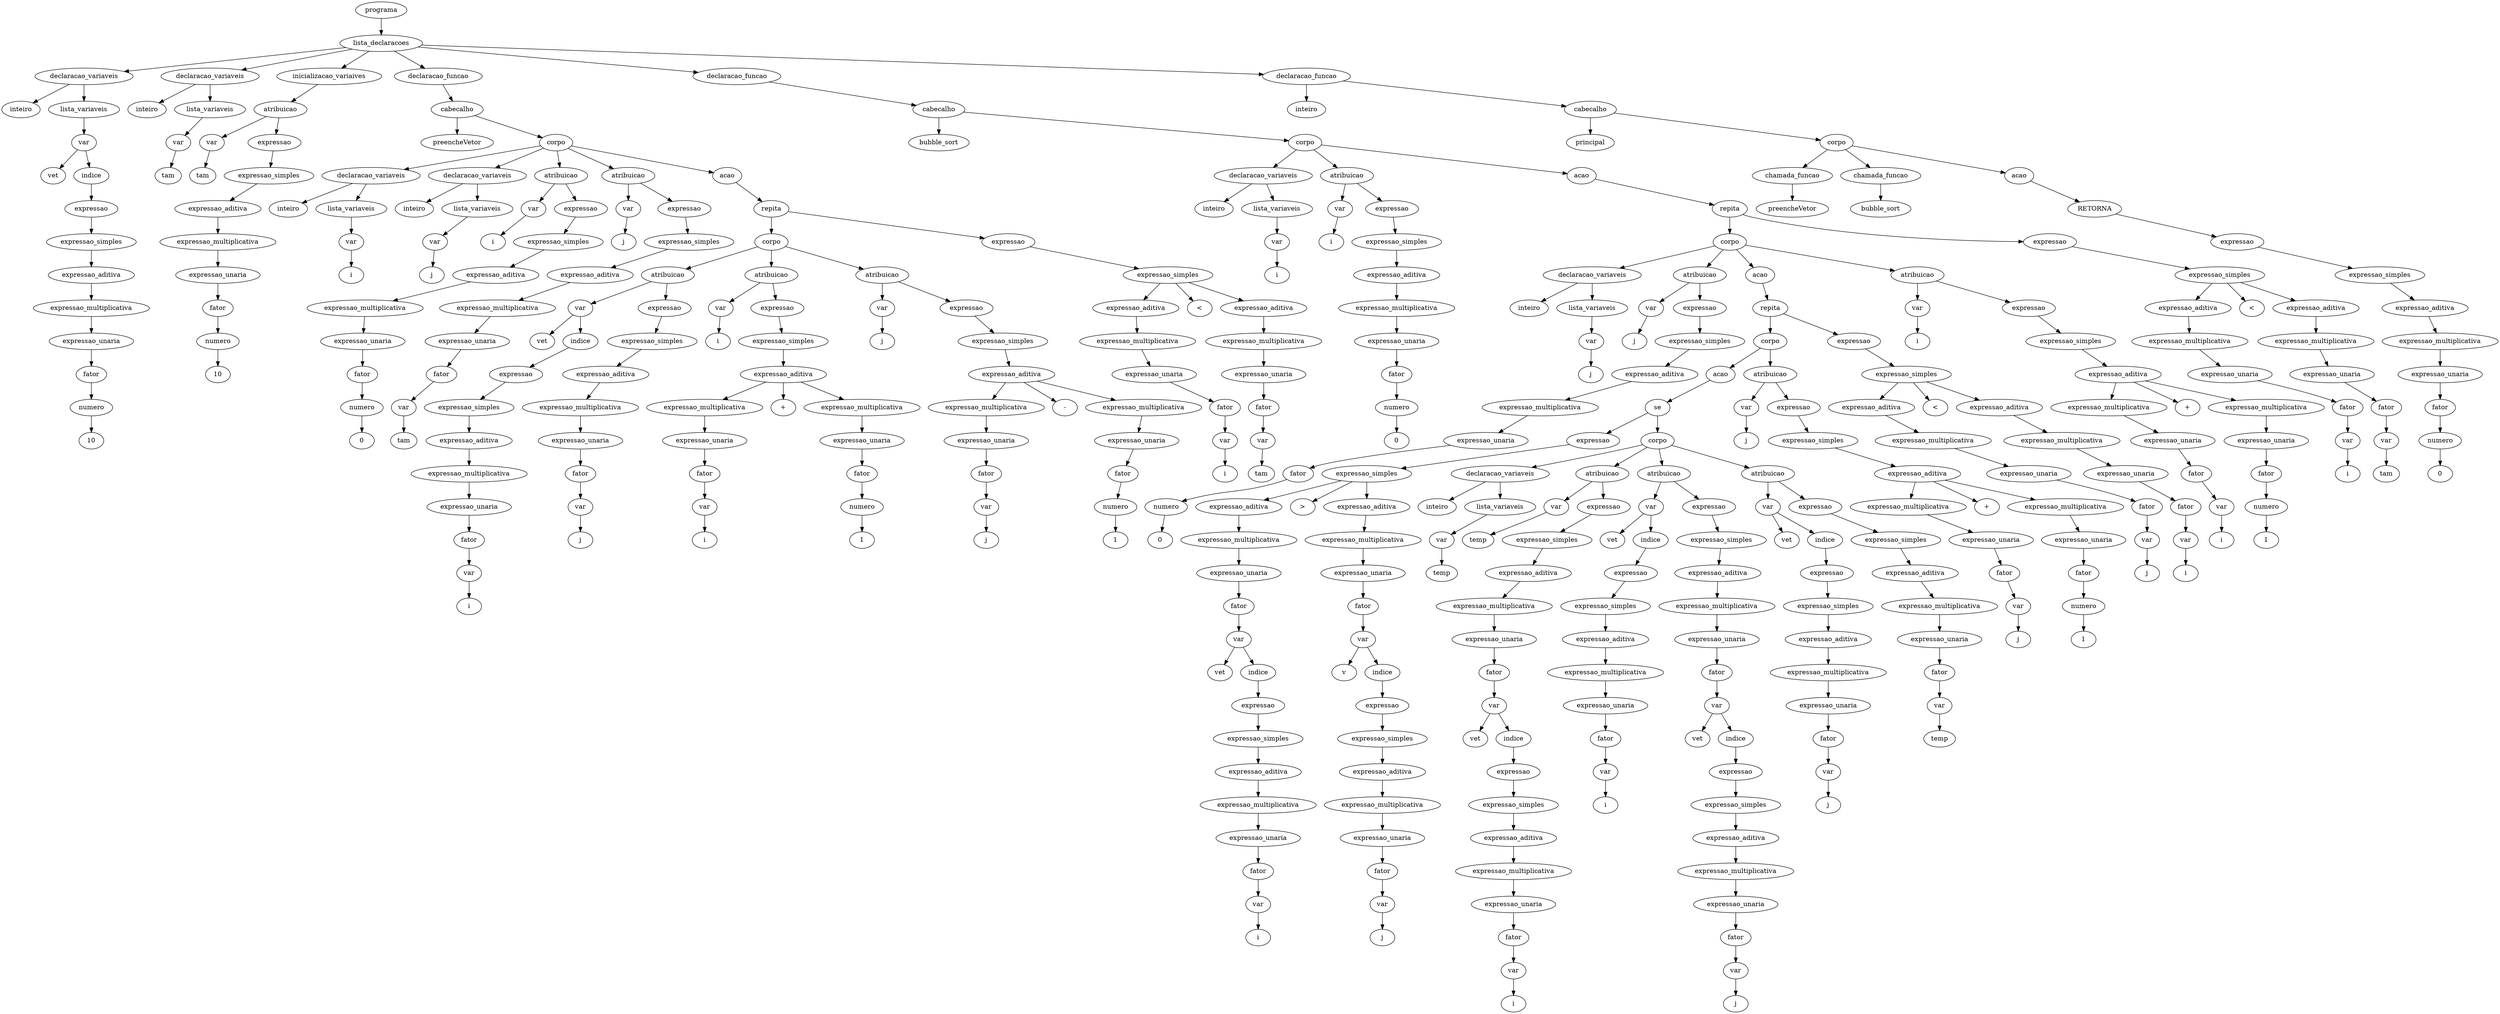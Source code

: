 digraph tree {
0[label="programa"];
1[label="lista_declaracoes"];
0 -> 1;
2[label="declaracao_variaveis"];
1 -> 2;
3[label="declaracao_variaveis"];
1 -> 3;
4[label="inicializacao_variaives"];
1 -> 4;
5[label="declaracao_funcao"];
1 -> 5;
6[label="declaracao_funcao"];
1 -> 6;
7[label="declaracao_funcao"];
1 -> 7;
8[label="inteiro"];
2 -> 8;
9[label="lista_variaveis"];
2 -> 9;
10[label="var"];
9 -> 10;
11[label="vet"];
10 -> 11;
12[label="indice"];
10 -> 12;
13[label="expressao"];
12 -> 13;
14[label="expressao_simples"];
13 -> 14;
15[label="expressao_aditiva"];
14 -> 15;
16[label="expressao_multiplicativa"];
15 -> 16;
17[label="expressao_unaria"];
16 -> 17;
18[label="fator"];
17 -> 18;
19[label="numero"];
18 -> 19;
20[label="10"];
19 -> 20;
21[label="inteiro"];
3 -> 21;
22[label="lista_variaveis"];
3 -> 22;
23[label="var"];
22 -> 23;
24[label="tam"];
23 -> 24;
25[label="atribuicao"];
4 -> 25;
26[label="var"];
25 -> 26;
27[label="expressao"];
25 -> 27;
28[label="tam"];
26 -> 28;
29[label="expressao_simples"];
27 -> 29;
30[label="expressao_aditiva"];
29 -> 30;
31[label="expressao_multiplicativa"];
30 -> 31;
32[label="expressao_unaria"];
31 -> 32;
33[label="fator"];
32 -> 33;
34[label="numero"];
33 -> 34;
35[label="10"];
34 -> 35;
36[label="cabecalho"];
5 -> 36;
37[label="preencheVetor"];
36 -> 37;
38[label="corpo"];
36 -> 38;
39[label="declaracao_variaveis"];
38 -> 39;
40[label="declaracao_variaveis"];
38 -> 40;
41[label="atribuicao"];
38 -> 41;
42[label="atribuicao"];
38 -> 42;
43[label="acao"];
38 -> 43;
44[label="inteiro"];
39 -> 44;
45[label="lista_variaveis"];
39 -> 45;
46[label="var"];
45 -> 46;
47[label="i"];
46 -> 47;
48[label="inteiro"];
40 -> 48;
49[label="lista_variaveis"];
40 -> 49;
50[label="var"];
49 -> 50;
51[label="j"];
50 -> 51;
52[label="var"];
41 -> 52;
53[label="expressao"];
41 -> 53;
54[label="i"];
52 -> 54;
55[label="expressao_simples"];
53 -> 55;
56[label="expressao_aditiva"];
55 -> 56;
57[label="expressao_multiplicativa"];
56 -> 57;
58[label="expressao_unaria"];
57 -> 58;
59[label="fator"];
58 -> 59;
60[label="numero"];
59 -> 60;
61[label="0"];
60 -> 61;
62[label="var"];
42 -> 62;
63[label="expressao"];
42 -> 63;
64[label="j"];
62 -> 64;
65[label="expressao_simples"];
63 -> 65;
66[label="expressao_aditiva"];
65 -> 66;
67[label="expressao_multiplicativa"];
66 -> 67;
68[label="expressao_unaria"];
67 -> 68;
69[label="fator"];
68 -> 69;
70[label="var"];
69 -> 70;
71[label="tam"];
70 -> 71;
72[label="repita"];
43 -> 72;
73[label="corpo"];
72 -> 73;
74[label="expressao"];
72 -> 74;
75[label="atribuicao"];
73 -> 75;
76[label="atribuicao"];
73 -> 76;
77[label="atribuicao"];
73 -> 77;
78[label="var"];
75 -> 78;
79[label="expressao"];
75 -> 79;
80[label="vet"];
78 -> 80;
81[label="indice"];
78 -> 81;
82[label="expressao"];
81 -> 82;
83[label="expressao_simples"];
82 -> 83;
84[label="expressao_aditiva"];
83 -> 84;
85[label="expressao_multiplicativa"];
84 -> 85;
86[label="expressao_unaria"];
85 -> 86;
87[label="fator"];
86 -> 87;
88[label="var"];
87 -> 88;
89[label="i"];
88 -> 89;
90[label="expressao_simples"];
79 -> 90;
91[label="expressao_aditiva"];
90 -> 91;
92[label="expressao_multiplicativa"];
91 -> 92;
93[label="expressao_unaria"];
92 -> 93;
94[label="fator"];
93 -> 94;
95[label="var"];
94 -> 95;
96[label="j"];
95 -> 96;
97[label="var"];
76 -> 97;
98[label="expressao"];
76 -> 98;
99[label="i"];
97 -> 99;
100[label="expressao_simples"];
98 -> 100;
101[label="expressao_aditiva"];
100 -> 101;
102[label="expressao_multiplicativa"];
101 -> 102;
103[label="+"];
101 -> 103;
104[label="expressao_multiplicativa"];
101 -> 104;
105[label="expressao_unaria"];
102 -> 105;
106[label="fator"];
105 -> 106;
107[label="var"];
106 -> 107;
108[label="i"];
107 -> 108;
109[label="expressao_unaria"];
104 -> 109;
110[label="fator"];
109 -> 110;
111[label="numero"];
110 -> 111;
112[label="1"];
111 -> 112;
113[label="var"];
77 -> 113;
114[label="expressao"];
77 -> 114;
115[label="j"];
113 -> 115;
116[label="expressao_simples"];
114 -> 116;
117[label="expressao_aditiva"];
116 -> 117;
118[label="expressao_multiplicativa"];
117 -> 118;
119[label="-"];
117 -> 119;
120[label="expressao_multiplicativa"];
117 -> 120;
121[label="expressao_unaria"];
118 -> 121;
122[label="fator"];
121 -> 122;
123[label="var"];
122 -> 123;
124[label="j"];
123 -> 124;
125[label="expressao_unaria"];
120 -> 125;
126[label="fator"];
125 -> 126;
127[label="numero"];
126 -> 127;
128[label="1"];
127 -> 128;
129[label="expressao_simples"];
74 -> 129;
130[label="expressao_aditiva"];
129 -> 130;
131[label="<"];
129 -> 131;
132[label="expressao_aditiva"];
129 -> 132;
133[label="expressao_multiplicativa"];
130 -> 133;
134[label="expressao_unaria"];
133 -> 134;
135[label="fator"];
134 -> 135;
136[label="var"];
135 -> 136;
137[label="i"];
136 -> 137;
138[label="expressao_multiplicativa"];
132 -> 138;
139[label="expressao_unaria"];
138 -> 139;
140[label="fator"];
139 -> 140;
141[label="var"];
140 -> 141;
142[label="tam"];
141 -> 142;
143[label="cabecalho"];
6 -> 143;
144[label="bubble_sort"];
143 -> 144;
145[label="corpo"];
143 -> 145;
146[label="declaracao_variaveis"];
145 -> 146;
147[label="atribuicao"];
145 -> 147;
148[label="acao"];
145 -> 148;
149[label="inteiro"];
146 -> 149;
150[label="lista_variaveis"];
146 -> 150;
151[label="var"];
150 -> 151;
152[label="i"];
151 -> 152;
153[label="var"];
147 -> 153;
154[label="expressao"];
147 -> 154;
155[label="i"];
153 -> 155;
156[label="expressao_simples"];
154 -> 156;
157[label="expressao_aditiva"];
156 -> 157;
158[label="expressao_multiplicativa"];
157 -> 158;
159[label="expressao_unaria"];
158 -> 159;
160[label="fator"];
159 -> 160;
161[label="numero"];
160 -> 161;
162[label="0"];
161 -> 162;
163[label="repita"];
148 -> 163;
164[label="corpo"];
163 -> 164;
165[label="expressao"];
163 -> 165;
166[label="declaracao_variaveis"];
164 -> 166;
167[label="atribuicao"];
164 -> 167;
168[label="acao"];
164 -> 168;
169[label="atribuicao"];
164 -> 169;
170[label="inteiro"];
166 -> 170;
171[label="lista_variaveis"];
166 -> 171;
172[label="var"];
171 -> 172;
173[label="j"];
172 -> 173;
174[label="var"];
167 -> 174;
175[label="expressao"];
167 -> 175;
176[label="j"];
174 -> 176;
177[label="expressao_simples"];
175 -> 177;
178[label="expressao_aditiva"];
177 -> 178;
179[label="expressao_multiplicativa"];
178 -> 179;
180[label="expressao_unaria"];
179 -> 180;
181[label="fator"];
180 -> 181;
182[label="numero"];
181 -> 182;
183[label="0"];
182 -> 183;
184[label="repita"];
168 -> 184;
185[label="corpo"];
184 -> 185;
186[label="expressao"];
184 -> 186;
187[label="acao"];
185 -> 187;
188[label="atribuicao"];
185 -> 188;
189[label="se"];
187 -> 189;
190[label="expressao"];
189 -> 190;
191[label="corpo"];
189 -> 191;
192[label="expressao_simples"];
190 -> 192;
193[label="expressao_aditiva"];
192 -> 193;
194[label=">"];
192 -> 194;
195[label="expressao_aditiva"];
192 -> 195;
196[label="expressao_multiplicativa"];
193 -> 196;
197[label="expressao_unaria"];
196 -> 197;
198[label="fator"];
197 -> 198;
199[label="var"];
198 -> 199;
200[label="vet"];
199 -> 200;
201[label="indice"];
199 -> 201;
202[label="expressao"];
201 -> 202;
203[label="expressao_simples"];
202 -> 203;
204[label="expressao_aditiva"];
203 -> 204;
205[label="expressao_multiplicativa"];
204 -> 205;
206[label="expressao_unaria"];
205 -> 206;
207[label="fator"];
206 -> 207;
208[label="var"];
207 -> 208;
209[label="i"];
208 -> 209;
210[label="expressao_multiplicativa"];
195 -> 210;
211[label="expressao_unaria"];
210 -> 211;
212[label="fator"];
211 -> 212;
213[label="var"];
212 -> 213;
214[label="v"];
213 -> 214;
215[label="indice"];
213 -> 215;
216[label="expressao"];
215 -> 216;
217[label="expressao_simples"];
216 -> 217;
218[label="expressao_aditiva"];
217 -> 218;
219[label="expressao_multiplicativa"];
218 -> 219;
220[label="expressao_unaria"];
219 -> 220;
221[label="fator"];
220 -> 221;
222[label="var"];
221 -> 222;
223[label="j"];
222 -> 223;
224[label="declaracao_variaveis"];
191 -> 224;
225[label="atribuicao"];
191 -> 225;
226[label="atribuicao"];
191 -> 226;
227[label="atribuicao"];
191 -> 227;
228[label="inteiro"];
224 -> 228;
229[label="lista_variaveis"];
224 -> 229;
230[label="var"];
229 -> 230;
231[label="temp"];
230 -> 231;
232[label="var"];
225 -> 232;
233[label="expressao"];
225 -> 233;
234[label="temp"];
232 -> 234;
235[label="expressao_simples"];
233 -> 235;
236[label="expressao_aditiva"];
235 -> 236;
237[label="expressao_multiplicativa"];
236 -> 237;
238[label="expressao_unaria"];
237 -> 238;
239[label="fator"];
238 -> 239;
240[label="var"];
239 -> 240;
241[label="vet"];
240 -> 241;
242[label="indice"];
240 -> 242;
243[label="expressao"];
242 -> 243;
244[label="expressao_simples"];
243 -> 244;
245[label="expressao_aditiva"];
244 -> 245;
246[label="expressao_multiplicativa"];
245 -> 246;
247[label="expressao_unaria"];
246 -> 247;
248[label="fator"];
247 -> 248;
249[label="var"];
248 -> 249;
250[label="i"];
249 -> 250;
251[label="var"];
226 -> 251;
252[label="expressao"];
226 -> 252;
253[label="vet"];
251 -> 253;
254[label="indice"];
251 -> 254;
255[label="expressao"];
254 -> 255;
256[label="expressao_simples"];
255 -> 256;
257[label="expressao_aditiva"];
256 -> 257;
258[label="expressao_multiplicativa"];
257 -> 258;
259[label="expressao_unaria"];
258 -> 259;
260[label="fator"];
259 -> 260;
261[label="var"];
260 -> 261;
262[label="i"];
261 -> 262;
263[label="expressao_simples"];
252 -> 263;
264[label="expressao_aditiva"];
263 -> 264;
265[label="expressao_multiplicativa"];
264 -> 265;
266[label="expressao_unaria"];
265 -> 266;
267[label="fator"];
266 -> 267;
268[label="var"];
267 -> 268;
269[label="vet"];
268 -> 269;
270[label="indice"];
268 -> 270;
271[label="expressao"];
270 -> 271;
272[label="expressao_simples"];
271 -> 272;
273[label="expressao_aditiva"];
272 -> 273;
274[label="expressao_multiplicativa"];
273 -> 274;
275[label="expressao_unaria"];
274 -> 275;
276[label="fator"];
275 -> 276;
277[label="var"];
276 -> 277;
278[label="j"];
277 -> 278;
279[label="var"];
227 -> 279;
280[label="expressao"];
227 -> 280;
281[label="vet"];
279 -> 281;
282[label="indice"];
279 -> 282;
283[label="expressao"];
282 -> 283;
284[label="expressao_simples"];
283 -> 284;
285[label="expressao_aditiva"];
284 -> 285;
286[label="expressao_multiplicativa"];
285 -> 286;
287[label="expressao_unaria"];
286 -> 287;
288[label="fator"];
287 -> 288;
289[label="var"];
288 -> 289;
290[label="j"];
289 -> 290;
291[label="expressao_simples"];
280 -> 291;
292[label="expressao_aditiva"];
291 -> 292;
293[label="expressao_multiplicativa"];
292 -> 293;
294[label="expressao_unaria"];
293 -> 294;
295[label="fator"];
294 -> 295;
296[label="var"];
295 -> 296;
297[label="temp"];
296 -> 297;
298[label="var"];
188 -> 298;
299[label="expressao"];
188 -> 299;
300[label="j"];
298 -> 300;
301[label="expressao_simples"];
299 -> 301;
302[label="expressao_aditiva"];
301 -> 302;
303[label="expressao_multiplicativa"];
302 -> 303;
304[label="+"];
302 -> 304;
305[label="expressao_multiplicativa"];
302 -> 305;
306[label="expressao_unaria"];
303 -> 306;
307[label="fator"];
306 -> 307;
308[label="var"];
307 -> 308;
309[label="j"];
308 -> 309;
310[label="expressao_unaria"];
305 -> 310;
311[label="fator"];
310 -> 311;
312[label="numero"];
311 -> 312;
313[label="1"];
312 -> 313;
314[label="expressao_simples"];
186 -> 314;
315[label="expressao_aditiva"];
314 -> 315;
316[label="<"];
314 -> 316;
317[label="expressao_aditiva"];
314 -> 317;
318[label="expressao_multiplicativa"];
315 -> 318;
319[label="expressao_unaria"];
318 -> 319;
320[label="fator"];
319 -> 320;
321[label="var"];
320 -> 321;
322[label="j"];
321 -> 322;
323[label="expressao_multiplicativa"];
317 -> 323;
324[label="expressao_unaria"];
323 -> 324;
325[label="fator"];
324 -> 325;
326[label="var"];
325 -> 326;
327[label="i"];
326 -> 327;
328[label="var"];
169 -> 328;
329[label="expressao"];
169 -> 329;
330[label="i"];
328 -> 330;
331[label="expressao_simples"];
329 -> 331;
332[label="expressao_aditiva"];
331 -> 332;
333[label="expressao_multiplicativa"];
332 -> 333;
334[label="+"];
332 -> 334;
335[label="expressao_multiplicativa"];
332 -> 335;
336[label="expressao_unaria"];
333 -> 336;
337[label="fator"];
336 -> 337;
338[label="var"];
337 -> 338;
339[label="i"];
338 -> 339;
340[label="expressao_unaria"];
335 -> 340;
341[label="fator"];
340 -> 341;
342[label="numero"];
341 -> 342;
343[label="1"];
342 -> 343;
344[label="expressao_simples"];
165 -> 344;
345[label="expressao_aditiva"];
344 -> 345;
346[label="<"];
344 -> 346;
347[label="expressao_aditiva"];
344 -> 347;
348[label="expressao_multiplicativa"];
345 -> 348;
349[label="expressao_unaria"];
348 -> 349;
350[label="fator"];
349 -> 350;
351[label="var"];
350 -> 351;
352[label="i"];
351 -> 352;
353[label="expressao_multiplicativa"];
347 -> 353;
354[label="expressao_unaria"];
353 -> 354;
355[label="fator"];
354 -> 355;
356[label="var"];
355 -> 356;
357[label="tam"];
356 -> 357;
358[label="inteiro"];
7 -> 358;
359[label="cabecalho"];
7 -> 359;
360[label="principal"];
359 -> 360;
361[label="corpo"];
359 -> 361;
362[label="chamada_funcao"];
361 -> 362;
363[label="chamada_funcao"];
361 -> 363;
364[label="acao"];
361 -> 364;
365[label="preencheVetor"];
362 -> 365;
366[label="bubble_sort"];
363 -> 366;
367[label="RETORNA"];
364 -> 367;
368[label="expressao"];
367 -> 368;
369[label="expressao_simples"];
368 -> 369;
370[label="expressao_aditiva"];
369 -> 370;
371[label="expressao_multiplicativa"];
370 -> 371;
372[label="expressao_unaria"];
371 -> 372;
373[label="fator"];
372 -> 373;
374[label="numero"];
373 -> 374;
375[label="0"];
374 -> 375;
}